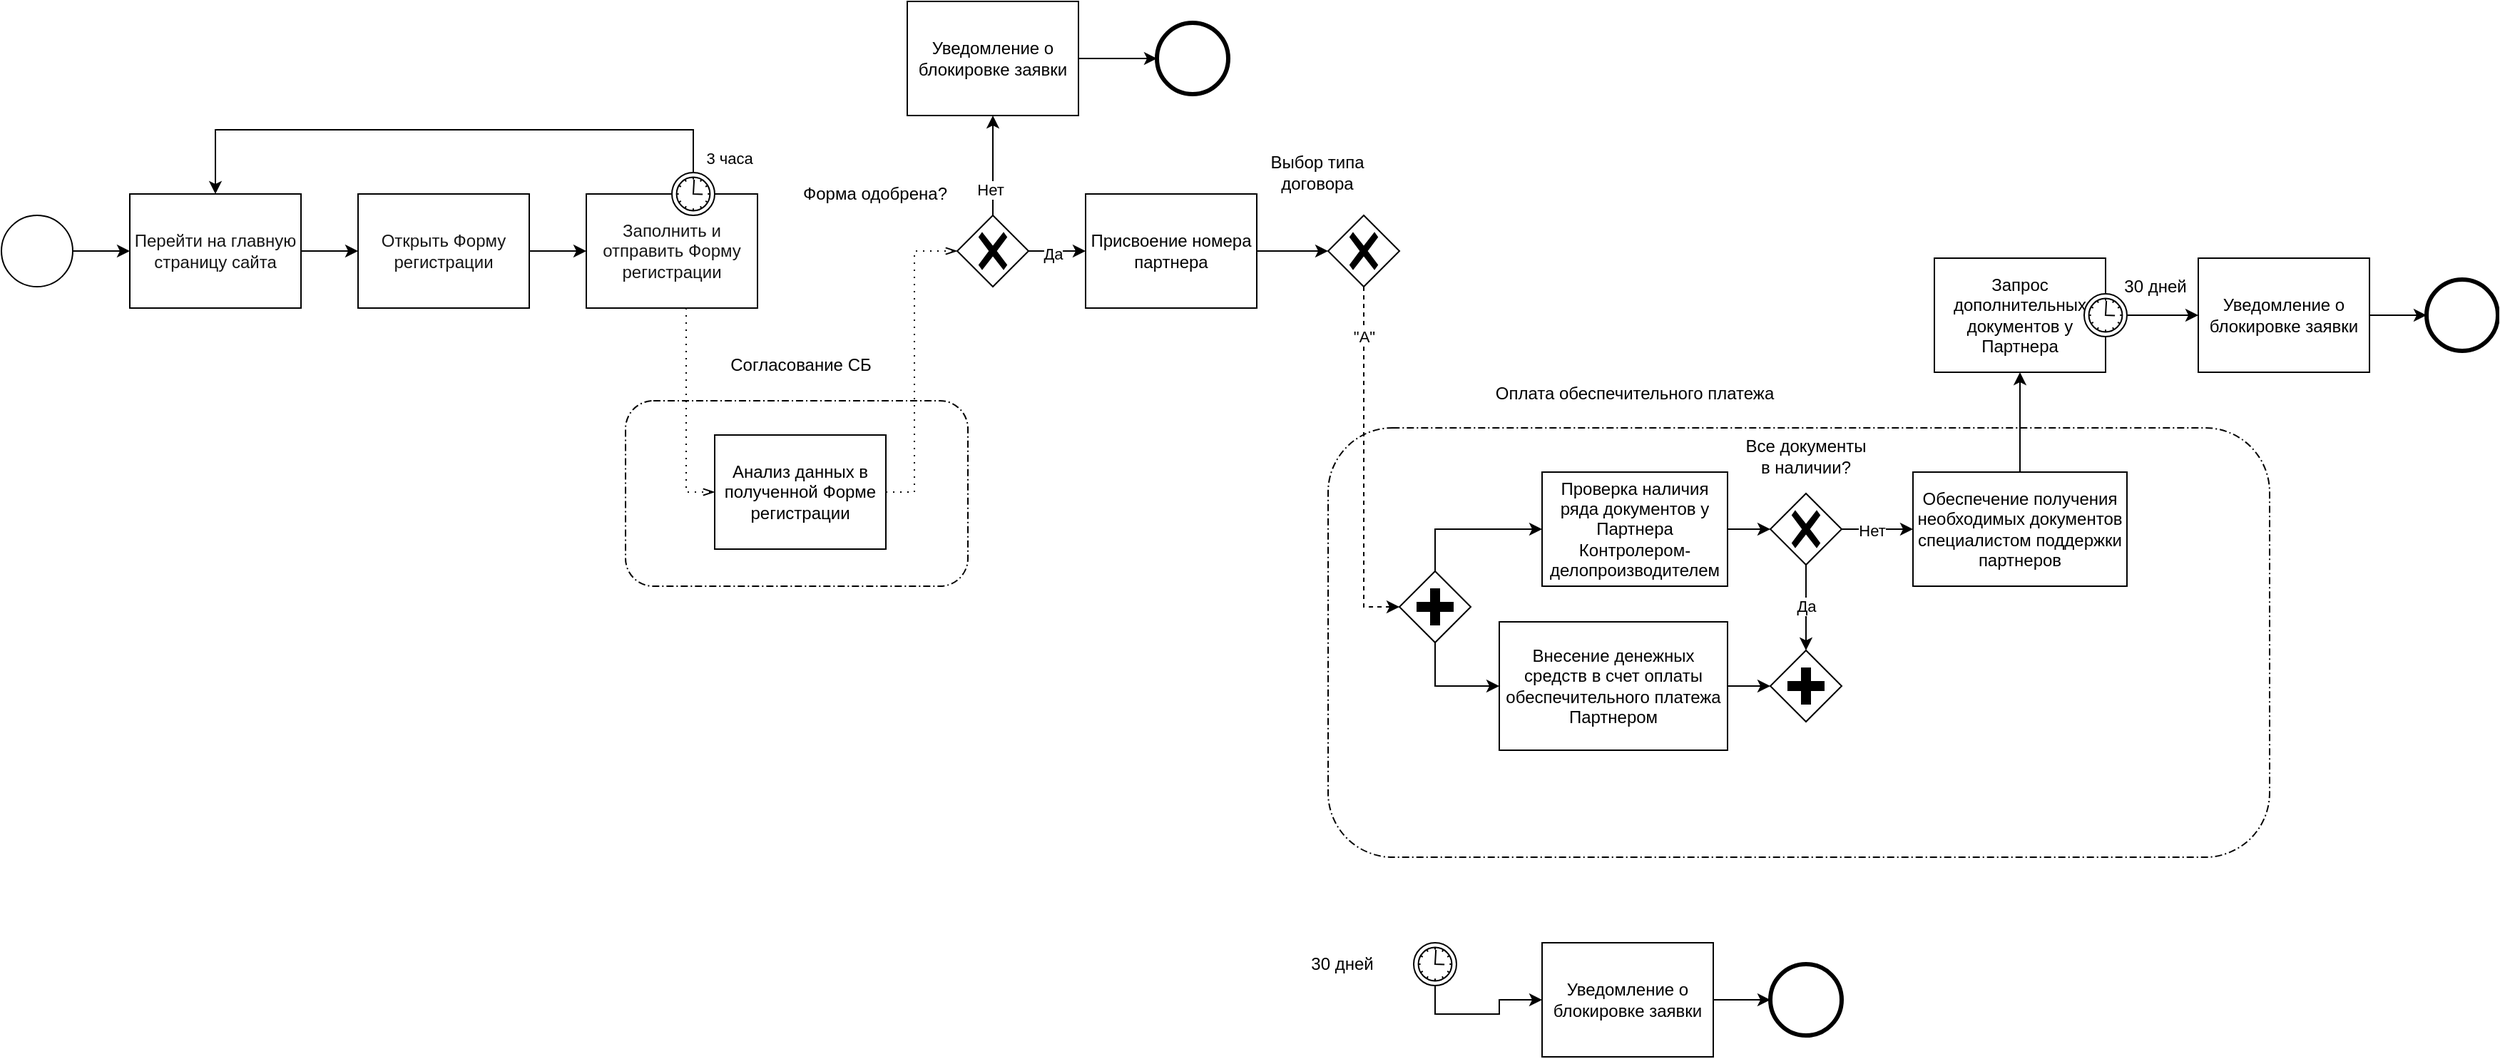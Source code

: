 <mxfile version="26.0.15">
  <diagram name="Страница — 1" id="Gn3U-QoOp7tTTw-YQVQX">
    <mxGraphModel dx="662" dy="601" grid="1" gridSize="10" guides="1" tooltips="1" connect="1" arrows="1" fold="1" page="1" pageScale="1" pageWidth="1169" pageHeight="827" math="0" shadow="0">
      <root>
        <mxCell id="0" />
        <mxCell id="1" parent="0" />
        <mxCell id="gkfEU69-krK6Z5Lcw23d-45" value="" style="points=[[0.25,0,0],[0.5,0,0],[0.75,0,0],[1,0.25,0],[1,0.5,0],[1,0.75,0],[0.75,1,0],[0.5,1,0],[0.25,1,0],[0,0.75,0],[0,0.5,0],[0,0.25,0]];rounded=1;dashed=1;dashPattern=5 2 1 2;labelPosition=center;verticalLabelPosition=middle;align=center;verticalAlign=middle;fontSize=8;html=1;whiteSpace=wrap;" vertex="1" parent="1">
          <mxGeometry x="1000" y="329" width="660" height="301" as="geometry" />
        </mxCell>
        <mxCell id="gkfEU69-krK6Z5Lcw23d-4" style="edgeStyle=orthogonalEdgeStyle;rounded=0;orthogonalLoop=1;jettySize=auto;html=1;entryX=0;entryY=0.5;entryDx=0;entryDy=0;entryPerimeter=0;" edge="1" parent="1" source="gkfEU69-krK6Z5Lcw23d-3" target="gkfEU69-krK6Z5Lcw23d-5">
          <mxGeometry relative="1" as="geometry">
            <mxPoint x="160" y="205" as="targetPoint" />
          </mxGeometry>
        </mxCell>
        <mxCell id="gkfEU69-krK6Z5Lcw23d-3" value="" style="points=[[0.145,0.145,0],[0.5,0,0],[0.855,0.145,0],[1,0.5,0],[0.855,0.855,0],[0.5,1,0],[0.145,0.855,0],[0,0.5,0]];shape=mxgraph.bpmn.event;html=1;verticalLabelPosition=bottom;labelBackgroundColor=#ffffff;verticalAlign=top;align=center;perimeter=ellipsePerimeter;outlineConnect=0;aspect=fixed;outline=standard;symbol=general;" vertex="1" parent="1">
          <mxGeometry x="70" y="180" width="50" height="50" as="geometry" />
        </mxCell>
        <mxCell id="gkfEU69-krK6Z5Lcw23d-5" value="&lt;span style=&quot;color: rgb(22, 22, 22); font-family: Arial, sans-serif; background-color: rgb(255, 255, 255);&quot;&gt;Перейти на главную страницу сайта&lt;/span&gt;" style="points=[[0.25,0,0],[0.5,0,0],[0.75,0,0],[1,0.25,0],[1,0.5,0],[1,0.75,0],[0.75,1,0],[0.5,1,0],[0.25,1,0],[0,0.75,0],[0,0.5,0],[0,0.25,0]];shape=mxgraph.bpmn.task2;whiteSpace=wrap;rectStyle=rounded;size=10;html=1;container=1;expand=0;collapsible=0;taskMarker=user;" vertex="1" parent="1">
          <mxGeometry x="160" y="165" width="120" height="80" as="geometry" />
        </mxCell>
        <mxCell id="gkfEU69-krK6Z5Lcw23d-6" value="&lt;span style=&quot;color: rgb(22, 22, 22); font-family: Arial, sans-serif; background-color: rgb(255, 255, 255);&quot;&gt;Открыть Форму регистрации&lt;/span&gt;" style="points=[[0.25,0,0],[0.5,0,0],[0.75,0,0],[1,0.25,0],[1,0.5,0],[1,0.75,0],[0.75,1,0],[0.5,1,0],[0.25,1,0],[0,0.75,0],[0,0.5,0],[0,0.25,0]];shape=mxgraph.bpmn.task2;whiteSpace=wrap;rectStyle=rounded;size=10;html=1;container=1;expand=0;collapsible=0;taskMarker=user;" vertex="1" parent="1">
          <mxGeometry x="320" y="165" width="120" height="80" as="geometry" />
        </mxCell>
        <mxCell id="gkfEU69-krK6Z5Lcw23d-7" style="edgeStyle=orthogonalEdgeStyle;rounded=0;orthogonalLoop=1;jettySize=auto;html=1;entryX=0;entryY=0.5;entryDx=0;entryDy=0;entryPerimeter=0;" edge="1" parent="1" source="gkfEU69-krK6Z5Lcw23d-5" target="gkfEU69-krK6Z5Lcw23d-6">
          <mxGeometry relative="1" as="geometry" />
        </mxCell>
        <mxCell id="gkfEU69-krK6Z5Lcw23d-8" value="&lt;span style=&quot;color: rgb(22, 22, 22); font-family: Arial, sans-serif; background-color: rgb(255, 255, 255);&quot;&gt;Заполнить и отправить Форму регистрации&lt;/span&gt;" style="points=[[0.25,0,0],[0.5,0,0],[0.75,0,0],[1,0.25,0],[1,0.5,0],[1,0.75,0],[0.75,1,0],[0.5,1,0],[0.25,1,0],[0,0.75,0],[0,0.5,0],[0,0.25,0]];shape=mxgraph.bpmn.task2;whiteSpace=wrap;rectStyle=rounded;size=10;html=1;container=1;expand=0;collapsible=0;taskMarker=user;" vertex="1" parent="1">
          <mxGeometry x="480" y="165" width="120" height="80" as="geometry" />
        </mxCell>
        <mxCell id="gkfEU69-krK6Z5Lcw23d-11" value="" style="points=[[0.145,0.145,0],[0.5,0,0],[0.855,0.145,0],[1,0.5,0],[0.855,0.855,0],[0.5,1,0],[0.145,0.855,0],[0,0.5,0]];shape=mxgraph.bpmn.event;html=1;verticalLabelPosition=bottom;labelBackgroundColor=#ffffff;verticalAlign=top;align=center;perimeter=ellipsePerimeter;outlineConnect=0;aspect=fixed;outline=standard;symbol=timer;" vertex="1" parent="gkfEU69-krK6Z5Lcw23d-8">
          <mxGeometry x="60" y="-15" width="30" height="30" as="geometry" />
        </mxCell>
        <mxCell id="gkfEU69-krK6Z5Lcw23d-9" style="edgeStyle=orthogonalEdgeStyle;rounded=0;orthogonalLoop=1;jettySize=auto;html=1;entryX=0;entryY=0.5;entryDx=0;entryDy=0;entryPerimeter=0;" edge="1" parent="1" source="gkfEU69-krK6Z5Lcw23d-6" target="gkfEU69-krK6Z5Lcw23d-8">
          <mxGeometry relative="1" as="geometry" />
        </mxCell>
        <mxCell id="gkfEU69-krK6Z5Lcw23d-12" style="edgeStyle=orthogonalEdgeStyle;rounded=0;orthogonalLoop=1;jettySize=auto;html=1;entryX=0.5;entryY=0;entryDx=0;entryDy=0;entryPerimeter=0;" edge="1" parent="1" source="gkfEU69-krK6Z5Lcw23d-11" target="gkfEU69-krK6Z5Lcw23d-5">
          <mxGeometry relative="1" as="geometry">
            <Array as="points">
              <mxPoint x="555" y="120" />
              <mxPoint x="220" y="120" />
            </Array>
          </mxGeometry>
        </mxCell>
        <mxCell id="gkfEU69-krK6Z5Lcw23d-13" value="3 часа" style="edgeLabel;html=1;align=center;verticalAlign=middle;resizable=0;points=[];" vertex="1" connectable="0" parent="gkfEU69-krK6Z5Lcw23d-12">
          <mxGeometry x="-0.498" y="2" relative="1" as="geometry">
            <mxPoint x="98" y="18" as="offset" />
          </mxGeometry>
        </mxCell>
        <mxCell id="gkfEU69-krK6Z5Lcw23d-14" value="" style="points=[[0.25,0,0],[0.5,0,0],[0.75,0,0],[1,0.25,0],[1,0.5,0],[1,0.75,0],[0.75,1,0],[0.5,1,0],[0.25,1,0],[0,0.75,0],[0,0.5,0],[0,0.25,0]];rounded=1;dashed=1;dashPattern=5 2 1 2;labelPosition=center;verticalLabelPosition=middle;align=center;verticalAlign=middle;fontSize=8;html=1;whiteSpace=wrap;" vertex="1" parent="1">
          <mxGeometry x="507.5" y="310" width="240" height="130" as="geometry" />
        </mxCell>
        <mxCell id="gkfEU69-krK6Z5Lcw23d-15" value="Анализ данных в полученной Форме регистрации" style="points=[[0.25,0,0],[0.5,0,0],[0.75,0,0],[1,0.25,0],[1,0.5,0],[1,0.75,0],[0.75,1,0],[0.5,1,0],[0.25,1,0],[0,0.75,0],[0,0.5,0],[0,0.25,0]];shape=mxgraph.bpmn.task2;whiteSpace=wrap;rectStyle=rounded;size=10;html=1;container=1;expand=0;collapsible=0;taskMarker=abstract;" vertex="1" parent="1">
          <mxGeometry x="570" y="334" width="120" height="80" as="geometry" />
        </mxCell>
        <mxCell id="gkfEU69-krK6Z5Lcw23d-16" value="" style="edgeStyle=elbowEdgeStyle;fontSize=12;html=1;endFill=0;startFill=0;endSize=6;startSize=6;dashed=1;dashPattern=1 4;endArrow=openThin;startArrow=none;rounded=0;exitX=0.5;exitY=1;exitDx=0;exitDy=0;exitPerimeter=0;entryX=0;entryY=0.5;entryDx=0;entryDy=0;entryPerimeter=0;" edge="1" parent="1" source="gkfEU69-krK6Z5Lcw23d-8" target="gkfEU69-krK6Z5Lcw23d-15">
          <mxGeometry width="160" relative="1" as="geometry">
            <mxPoint x="590" y="370" as="sourcePoint" />
            <mxPoint x="750" y="370" as="targetPoint" />
            <Array as="points">
              <mxPoint x="550" y="410" />
            </Array>
          </mxGeometry>
        </mxCell>
        <mxCell id="gkfEU69-krK6Z5Lcw23d-17" value="Согласование СБ" style="text;html=1;strokeColor=none;fillColor=none;align=center;verticalAlign=middle;whiteSpace=wrap;rounded=0;" vertex="1" parent="1">
          <mxGeometry x="572.5" y="270" width="115" height="30" as="geometry" />
        </mxCell>
        <mxCell id="gkfEU69-krK6Z5Lcw23d-18" value="Присвоение номера партнера" style="points=[[0.25,0,0],[0.5,0,0],[0.75,0,0],[1,0.25,0],[1,0.5,0],[1,0.75,0],[0.75,1,0],[0.5,1,0],[0.25,1,0],[0,0.75,0],[0,0.5,0],[0,0.25,0]];shape=mxgraph.bpmn.task2;whiteSpace=wrap;rectStyle=rounded;size=10;html=1;container=1;expand=0;collapsible=0;taskMarker=abstract;" vertex="1" parent="1">
          <mxGeometry x="830" y="165" width="120" height="80" as="geometry" />
        </mxCell>
        <mxCell id="gkfEU69-krK6Z5Lcw23d-19" value="" style="points=[[0.25,0.25,0],[0.5,0,0],[0.75,0.25,0],[1,0.5,0],[0.75,0.75,0],[0.5,1,0],[0.25,0.75,0],[0,0.5,0]];shape=mxgraph.bpmn.gateway2;html=1;verticalLabelPosition=bottom;labelBackgroundColor=#ffffff;verticalAlign=top;align=center;perimeter=rhombusPerimeter;outlineConnect=0;outline=none;symbol=none;gwType=exclusive;" vertex="1" parent="1">
          <mxGeometry x="740" y="180" width="50" height="50" as="geometry" />
        </mxCell>
        <mxCell id="gkfEU69-krK6Z5Lcw23d-22" value="" style="edgeStyle=elbowEdgeStyle;fontSize=12;html=1;endFill=0;startFill=0;endSize=6;startSize=6;dashed=1;dashPattern=1 4;endArrow=openThin;startArrow=none;rounded=0;exitX=1;exitY=0.5;exitDx=0;exitDy=0;exitPerimeter=0;" edge="1" parent="1" source="gkfEU69-krK6Z5Lcw23d-15" target="gkfEU69-krK6Z5Lcw23d-19">
          <mxGeometry width="160" relative="1" as="geometry">
            <mxPoint x="490" y="370" as="sourcePoint" />
            <mxPoint x="650" y="370" as="targetPoint" />
            <Array as="points">
              <mxPoint x="710" y="320" />
            </Array>
          </mxGeometry>
        </mxCell>
        <mxCell id="gkfEU69-krK6Z5Lcw23d-23" style="edgeStyle=orthogonalEdgeStyle;rounded=0;orthogonalLoop=1;jettySize=auto;html=1;entryX=0;entryY=0.5;entryDx=0;entryDy=0;entryPerimeter=0;" edge="1" parent="1" source="gkfEU69-krK6Z5Lcw23d-19" target="gkfEU69-krK6Z5Lcw23d-18">
          <mxGeometry relative="1" as="geometry" />
        </mxCell>
        <mxCell id="gkfEU69-krK6Z5Lcw23d-30" value="Да" style="edgeLabel;html=1;align=center;verticalAlign=middle;resizable=0;points=[];" vertex="1" connectable="0" parent="gkfEU69-krK6Z5Lcw23d-23">
          <mxGeometry x="-0.15" y="-2" relative="1" as="geometry">
            <mxPoint as="offset" />
          </mxGeometry>
        </mxCell>
        <mxCell id="gkfEU69-krK6Z5Lcw23d-24" value="Уведомление о блокировке заявки" style="points=[[0.25,0,0],[0.5,0,0],[0.75,0,0],[1,0.25,0],[1,0.5,0],[1,0.75,0],[0.75,1,0],[0.5,1,0],[0.25,1,0],[0,0.75,0],[0,0.5,0],[0,0.25,0]];shape=mxgraph.bpmn.task2;whiteSpace=wrap;rectStyle=rounded;size=10;html=1;container=1;expand=0;collapsible=0;taskMarker=abstract;" vertex="1" parent="1">
          <mxGeometry x="705" y="30" width="120" height="80" as="geometry" />
        </mxCell>
        <mxCell id="gkfEU69-krK6Z5Lcw23d-25" style="edgeStyle=orthogonalEdgeStyle;rounded=0;orthogonalLoop=1;jettySize=auto;html=1;entryX=0.5;entryY=1;entryDx=0;entryDy=0;entryPerimeter=0;" edge="1" parent="1" source="gkfEU69-krK6Z5Lcw23d-19" target="gkfEU69-krK6Z5Lcw23d-24">
          <mxGeometry relative="1" as="geometry" />
        </mxCell>
        <mxCell id="gkfEU69-krK6Z5Lcw23d-29" value="Нет" style="edgeLabel;html=1;align=center;verticalAlign=middle;resizable=0;points=[];" vertex="1" connectable="0" parent="gkfEU69-krK6Z5Lcw23d-25">
          <mxGeometry x="-0.48" y="2" relative="1" as="geometry">
            <mxPoint as="offset" />
          </mxGeometry>
        </mxCell>
        <mxCell id="gkfEU69-krK6Z5Lcw23d-28" value="Форма одобрена?" style="text;html=1;strokeColor=none;fillColor=none;align=center;verticalAlign=middle;whiteSpace=wrap;rounded=0;" vertex="1" parent="1">
          <mxGeometry x="625" y="150" width="115" height="30" as="geometry" />
        </mxCell>
        <mxCell id="gkfEU69-krK6Z5Lcw23d-31" value="" style="points=[[0.145,0.145,0],[0.5,0,0],[0.855,0.145,0],[1,0.5,0],[0.855,0.855,0],[0.5,1,0],[0.145,0.855,0],[0,0.5,0]];shape=mxgraph.bpmn.event;html=1;verticalLabelPosition=bottom;labelBackgroundColor=#ffffff;verticalAlign=top;align=center;perimeter=ellipsePerimeter;outlineConnect=0;aspect=fixed;outline=end;symbol=terminate2;" vertex="1" parent="1">
          <mxGeometry x="880" y="45" width="50" height="50" as="geometry" />
        </mxCell>
        <mxCell id="gkfEU69-krK6Z5Lcw23d-32" style="edgeStyle=orthogonalEdgeStyle;rounded=0;orthogonalLoop=1;jettySize=auto;html=1;entryX=0;entryY=0.5;entryDx=0;entryDy=0;entryPerimeter=0;" edge="1" parent="1" source="gkfEU69-krK6Z5Lcw23d-24" target="gkfEU69-krK6Z5Lcw23d-31">
          <mxGeometry relative="1" as="geometry" />
        </mxCell>
        <mxCell id="gkfEU69-krK6Z5Lcw23d-33" value="Проверка наличия ряда документов у Партнера Контролером-делопроизводителем" style="points=[[0.25,0,0],[0.5,0,0],[0.75,0,0],[1,0.25,0],[1,0.5,0],[1,0.75,0],[0.75,1,0],[0.5,1,0],[0.25,1,0],[0,0.75,0],[0,0.5,0],[0,0.25,0]];shape=mxgraph.bpmn.task2;whiteSpace=wrap;rectStyle=rounded;size=10;html=1;container=1;expand=0;collapsible=0;taskMarker=abstract;" vertex="1" parent="1">
          <mxGeometry x="1150" y="360" width="130" height="80" as="geometry" />
        </mxCell>
        <mxCell id="gkfEU69-krK6Z5Lcw23d-34" value="" style="points=[[0.25,0.25,0],[0.5,0,0],[0.75,0.25,0],[1,0.5,0],[0.75,0.75,0],[0.5,1,0],[0.25,0.75,0],[0,0.5,0]];shape=mxgraph.bpmn.gateway2;html=1;verticalLabelPosition=bottom;labelBackgroundColor=#ffffff;verticalAlign=top;align=center;perimeter=rhombusPerimeter;outlineConnect=0;outline=none;symbol=none;gwType=exclusive;" vertex="1" parent="1">
          <mxGeometry x="1000" y="180" width="50" height="50" as="geometry" />
        </mxCell>
        <mxCell id="gkfEU69-krK6Z5Lcw23d-35" style="edgeStyle=orthogonalEdgeStyle;rounded=0;orthogonalLoop=1;jettySize=auto;html=1;entryX=0;entryY=0.5;entryDx=0;entryDy=0;entryPerimeter=0;" edge="1" parent="1" source="gkfEU69-krK6Z5Lcw23d-18" target="gkfEU69-krK6Z5Lcw23d-34">
          <mxGeometry relative="1" as="geometry" />
        </mxCell>
        <mxCell id="gkfEU69-krK6Z5Lcw23d-36" value="Выбор типа договора" style="text;html=1;strokeColor=none;fillColor=none;align=center;verticalAlign=middle;whiteSpace=wrap;rounded=0;" vertex="1" parent="1">
          <mxGeometry x="935" y="135" width="115" height="30" as="geometry" />
        </mxCell>
        <mxCell id="gkfEU69-krK6Z5Lcw23d-37" style="edgeStyle=orthogonalEdgeStyle;rounded=0;orthogonalLoop=1;jettySize=auto;html=1;entryX=0;entryY=0.5;entryDx=0;entryDy=0;entryPerimeter=0;exitX=0.5;exitY=1;exitDx=0;exitDy=0;exitPerimeter=0;dashed=1;" edge="1" parent="1" source="gkfEU69-krK6Z5Lcw23d-34" target="gkfEU69-krK6Z5Lcw23d-48">
          <mxGeometry relative="1" as="geometry" />
        </mxCell>
        <mxCell id="gkfEU69-krK6Z5Lcw23d-38" value="&quot;А&quot;" style="edgeLabel;html=1;align=center;verticalAlign=middle;resizable=0;points=[];" vertex="1" connectable="0" parent="gkfEU69-krK6Z5Lcw23d-37">
          <mxGeometry x="-0.15" y="1" relative="1" as="geometry">
            <mxPoint x="-1" y="-71" as="offset" />
          </mxGeometry>
        </mxCell>
        <mxCell id="gkfEU69-krK6Z5Lcw23d-39" value="" style="points=[[0.145,0.145,0],[0.5,0,0],[0.855,0.145,0],[1,0.5,0],[0.855,0.855,0],[0.5,1,0],[0.145,0.855,0],[0,0.5,0]];shape=mxgraph.bpmn.event;html=1;verticalLabelPosition=bottom;labelBackgroundColor=#ffffff;verticalAlign=top;align=center;perimeter=ellipsePerimeter;outlineConnect=0;aspect=fixed;outline=standard;symbol=timer;" vertex="1" parent="1">
          <mxGeometry x="1060" y="690" width="30" height="30" as="geometry" />
        </mxCell>
        <mxCell id="gkfEU69-krK6Z5Lcw23d-40" value="Уведомление о блокировке заявки" style="points=[[0.25,0,0],[0.5,0,0],[0.75,0,0],[1,0.25,0],[1,0.5,0],[1,0.75,0],[0.75,1,0],[0.5,1,0],[0.25,1,0],[0,0.75,0],[0,0.5,0],[0,0.25,0]];shape=mxgraph.bpmn.task2;whiteSpace=wrap;rectStyle=rounded;size=10;html=1;container=1;expand=0;collapsible=0;taskMarker=abstract;" vertex="1" parent="1">
          <mxGeometry x="1150" y="690" width="120" height="80" as="geometry" />
        </mxCell>
        <mxCell id="gkfEU69-krK6Z5Lcw23d-41" style="edgeStyle=orthogonalEdgeStyle;rounded=0;orthogonalLoop=1;jettySize=auto;html=1;entryX=0;entryY=0.5;entryDx=0;entryDy=0;entryPerimeter=0;exitX=0.5;exitY=1;exitDx=0;exitDy=0;exitPerimeter=0;" edge="1" parent="1" source="gkfEU69-krK6Z5Lcw23d-39" target="gkfEU69-krK6Z5Lcw23d-40">
          <mxGeometry relative="1" as="geometry" />
        </mxCell>
        <mxCell id="gkfEU69-krK6Z5Lcw23d-42" value="30 дней" style="text;html=1;strokeColor=none;fillColor=none;align=center;verticalAlign=middle;whiteSpace=wrap;rounded=0;" vertex="1" parent="1">
          <mxGeometry x="980" y="690" width="60" height="30" as="geometry" />
        </mxCell>
        <mxCell id="gkfEU69-krK6Z5Lcw23d-43" value="" style="points=[[0.145,0.145,0],[0.5,0,0],[0.855,0.145,0],[1,0.5,0],[0.855,0.855,0],[0.5,1,0],[0.145,0.855,0],[0,0.5,0]];shape=mxgraph.bpmn.event;html=1;verticalLabelPosition=bottom;labelBackgroundColor=#ffffff;verticalAlign=top;align=center;perimeter=ellipsePerimeter;outlineConnect=0;aspect=fixed;outline=end;symbol=terminate2;" vertex="1" parent="1">
          <mxGeometry x="1310" y="705" width="50" height="50" as="geometry" />
        </mxCell>
        <mxCell id="gkfEU69-krK6Z5Lcw23d-44" style="edgeStyle=orthogonalEdgeStyle;rounded=0;orthogonalLoop=1;jettySize=auto;html=1;entryX=0;entryY=0.5;entryDx=0;entryDy=0;entryPerimeter=0;exitX=1;exitY=0.5;exitDx=0;exitDy=0;exitPerimeter=0;" edge="1" parent="1" source="gkfEU69-krK6Z5Lcw23d-40" target="gkfEU69-krK6Z5Lcw23d-43">
          <mxGeometry relative="1" as="geometry" />
        </mxCell>
        <mxCell id="gkfEU69-krK6Z5Lcw23d-46" value="Оплата обеспечительного платежа" style="text;html=1;strokeColor=none;fillColor=none;align=center;verticalAlign=middle;whiteSpace=wrap;rounded=0;" vertex="1" parent="1">
          <mxGeometry x="1100" y="290" width="230" height="30" as="geometry" />
        </mxCell>
        <mxCell id="gkfEU69-krK6Z5Lcw23d-48" value="" style="points=[[0.25,0.25,0],[0.5,0,0],[0.75,0.25,0],[1,0.5,0],[0.75,0.75,0],[0.5,1,0],[0.25,0.75,0],[0,0.5,0]];shape=mxgraph.bpmn.gateway2;html=1;verticalLabelPosition=bottom;labelBackgroundColor=#ffffff;verticalAlign=top;align=center;perimeter=rhombusPerimeter;outlineConnect=0;outline=none;symbol=none;gwType=parallel;" vertex="1" parent="1">
          <mxGeometry x="1050" y="429.5" width="50" height="50" as="geometry" />
        </mxCell>
        <mxCell id="gkfEU69-krK6Z5Lcw23d-49" style="edgeStyle=orthogonalEdgeStyle;rounded=0;orthogonalLoop=1;jettySize=auto;html=1;entryX=0;entryY=0.5;entryDx=0;entryDy=0;entryPerimeter=0;exitX=0.5;exitY=0;exitDx=0;exitDy=0;exitPerimeter=0;" edge="1" parent="1" source="gkfEU69-krK6Z5Lcw23d-48" target="gkfEU69-krK6Z5Lcw23d-33">
          <mxGeometry relative="1" as="geometry" />
        </mxCell>
        <mxCell id="gkfEU69-krK6Z5Lcw23d-51" value="" style="points=[[0.25,0.25,0],[0.5,0,0],[0.75,0.25,0],[1,0.5,0],[0.75,0.75,0],[0.5,1,0],[0.25,0.75,0],[0,0.5,0]];shape=mxgraph.bpmn.gateway2;html=1;verticalLabelPosition=bottom;labelBackgroundColor=#ffffff;verticalAlign=top;align=center;perimeter=rhombusPerimeter;outlineConnect=0;outline=none;symbol=none;gwType=parallel;" vertex="1" parent="1">
          <mxGeometry x="1310" y="485" width="50" height="50" as="geometry" />
        </mxCell>
        <mxCell id="gkfEU69-krK6Z5Lcw23d-52" value="" style="points=[[0.25,0.25,0],[0.5,0,0],[0.75,0.25,0],[1,0.5,0],[0.75,0.75,0],[0.5,1,0],[0.25,0.75,0],[0,0.5,0]];shape=mxgraph.bpmn.gateway2;html=1;verticalLabelPosition=bottom;labelBackgroundColor=#ffffff;verticalAlign=top;align=center;perimeter=rhombusPerimeter;outlineConnect=0;outline=none;symbol=none;gwType=exclusive;" vertex="1" parent="1">
          <mxGeometry x="1310" y="375" width="50" height="50" as="geometry" />
        </mxCell>
        <mxCell id="gkfEU69-krK6Z5Lcw23d-54" value="Все документы в наличии?" style="text;html=1;strokeColor=none;fillColor=none;align=center;verticalAlign=middle;whiteSpace=wrap;rounded=0;" vertex="1" parent="1">
          <mxGeometry x="1290" y="334" width="90" height="30" as="geometry" />
        </mxCell>
        <mxCell id="gkfEU69-krK6Z5Lcw23d-55" value="Обеспечение получения необходимых документов специалистом поддержки партнеров" style="points=[[0.25,0,0],[0.5,0,0],[0.75,0,0],[1,0.25,0],[1,0.5,0],[1,0.75,0],[0.75,1,0],[0.5,1,0],[0.25,1,0],[0,0.75,0],[0,0.5,0],[0,0.25,0]];shape=mxgraph.bpmn.task2;whiteSpace=wrap;rectStyle=rounded;size=10;html=1;container=1;expand=0;collapsible=0;taskMarker=abstract;" vertex="1" parent="1">
          <mxGeometry x="1410" y="360" width="150" height="80" as="geometry" />
        </mxCell>
        <mxCell id="gkfEU69-krK6Z5Lcw23d-62" style="edgeStyle=orthogonalEdgeStyle;rounded=0;orthogonalLoop=1;jettySize=auto;html=1;entryX=0;entryY=0.5;entryDx=0;entryDy=0;entryPerimeter=0;" edge="1" parent="1" source="gkfEU69-krK6Z5Lcw23d-33" target="gkfEU69-krK6Z5Lcw23d-52">
          <mxGeometry relative="1" as="geometry" />
        </mxCell>
        <mxCell id="gkfEU69-krK6Z5Lcw23d-63" style="edgeStyle=orthogonalEdgeStyle;rounded=0;orthogonalLoop=1;jettySize=auto;html=1;entryX=0;entryY=0.5;entryDx=0;entryDy=0;entryPerimeter=0;" edge="1" parent="1" source="gkfEU69-krK6Z5Lcw23d-52" target="gkfEU69-krK6Z5Lcw23d-55">
          <mxGeometry relative="1" as="geometry" />
        </mxCell>
        <mxCell id="gkfEU69-krK6Z5Lcw23d-64" value="Нет" style="edgeLabel;html=1;align=center;verticalAlign=middle;resizable=0;points=[];" vertex="1" connectable="0" parent="gkfEU69-krK6Z5Lcw23d-63">
          <mxGeometry x="-0.154" y="-1" relative="1" as="geometry">
            <mxPoint as="offset" />
          </mxGeometry>
        </mxCell>
        <mxCell id="gkfEU69-krK6Z5Lcw23d-67" style="edgeStyle=orthogonalEdgeStyle;rounded=0;orthogonalLoop=1;jettySize=auto;html=1;entryX=0.5;entryY=0;entryDx=0;entryDy=0;entryPerimeter=0;" edge="1" parent="1" source="gkfEU69-krK6Z5Lcw23d-52" target="gkfEU69-krK6Z5Lcw23d-51">
          <mxGeometry relative="1" as="geometry" />
        </mxCell>
        <mxCell id="gkfEU69-krK6Z5Lcw23d-68" value="Да" style="edgeLabel;html=1;align=center;verticalAlign=middle;resizable=0;points=[];" vertex="1" connectable="0" parent="gkfEU69-krK6Z5Lcw23d-67">
          <mxGeometry x="-0.035" relative="1" as="geometry">
            <mxPoint as="offset" />
          </mxGeometry>
        </mxCell>
        <mxCell id="gkfEU69-krK6Z5Lcw23d-69" value="Запрос дополнительных документов у Партнера" style="points=[[0.25,0,0],[0.5,0,0],[0.75,0,0],[1,0.25,0],[1,0.5,0],[1,0.75,0],[0.75,1,0],[0.5,1,0],[0.25,1,0],[0,0.75,0],[0,0.5,0],[0,0.25,0]];shape=mxgraph.bpmn.task2;whiteSpace=wrap;rectStyle=rounded;size=10;html=1;container=1;expand=0;collapsible=0;taskMarker=abstract;" vertex="1" parent="1">
          <mxGeometry x="1425" y="210" width="120" height="80" as="geometry" />
        </mxCell>
        <mxCell id="gkfEU69-krK6Z5Lcw23d-71" value="" style="points=[[0.145,0.145,0],[0.5,0,0],[0.855,0.145,0],[1,0.5,0],[0.855,0.855,0],[0.5,1,0],[0.145,0.855,0],[0,0.5,0]];shape=mxgraph.bpmn.event;html=1;verticalLabelPosition=bottom;labelBackgroundColor=#ffffff;verticalAlign=top;align=center;perimeter=ellipsePerimeter;outlineConnect=0;aspect=fixed;outline=standard;symbol=timer;" vertex="1" parent="1">
          <mxGeometry x="1530" y="235" width="30" height="30" as="geometry" />
        </mxCell>
        <mxCell id="gkfEU69-krK6Z5Lcw23d-72" value="30 дней" style="text;html=1;strokeColor=none;fillColor=none;align=center;verticalAlign=middle;whiteSpace=wrap;rounded=0;" vertex="1" parent="1">
          <mxGeometry x="1550" y="215" width="60" height="30" as="geometry" />
        </mxCell>
        <mxCell id="gkfEU69-krK6Z5Lcw23d-73" value="Уведомление о блокировке заявки" style="points=[[0.25,0,0],[0.5,0,0],[0.75,0,0],[1,0.25,0],[1,0.5,0],[1,0.75,0],[0.75,1,0],[0.5,1,0],[0.25,1,0],[0,0.75,0],[0,0.5,0],[0,0.25,0]];shape=mxgraph.bpmn.task2;whiteSpace=wrap;rectStyle=rounded;size=10;html=1;container=1;expand=0;collapsible=0;taskMarker=abstract;" vertex="1" parent="1">
          <mxGeometry x="1610" y="210" width="120" height="80" as="geometry" />
        </mxCell>
        <mxCell id="gkfEU69-krK6Z5Lcw23d-74" style="edgeStyle=orthogonalEdgeStyle;rounded=0;orthogonalLoop=1;jettySize=auto;html=1;entryX=0;entryY=0.5;entryDx=0;entryDy=0;entryPerimeter=0;" edge="1" parent="1" source="gkfEU69-krK6Z5Lcw23d-71" target="gkfEU69-krK6Z5Lcw23d-73">
          <mxGeometry relative="1" as="geometry" />
        </mxCell>
        <mxCell id="gkfEU69-krK6Z5Lcw23d-75" value="" style="points=[[0.145,0.145,0],[0.5,0,0],[0.855,0.145,0],[1,0.5,0],[0.855,0.855,0],[0.5,1,0],[0.145,0.855,0],[0,0.5,0]];shape=mxgraph.bpmn.event;html=1;verticalLabelPosition=bottom;labelBackgroundColor=#ffffff;verticalAlign=top;align=center;perimeter=ellipsePerimeter;outlineConnect=0;aspect=fixed;outline=end;symbol=terminate2;" vertex="1" parent="1">
          <mxGeometry x="1770" y="225" width="50" height="50" as="geometry" />
        </mxCell>
        <mxCell id="gkfEU69-krK6Z5Lcw23d-76" style="edgeStyle=orthogonalEdgeStyle;rounded=0;orthogonalLoop=1;jettySize=auto;html=1;entryX=0;entryY=0.5;entryDx=0;entryDy=0;entryPerimeter=0;" edge="1" parent="1" source="gkfEU69-krK6Z5Lcw23d-73" target="gkfEU69-krK6Z5Lcw23d-75">
          <mxGeometry relative="1" as="geometry" />
        </mxCell>
        <mxCell id="gkfEU69-krK6Z5Lcw23d-78" style="edgeStyle=orthogonalEdgeStyle;rounded=0;orthogonalLoop=1;jettySize=auto;html=1;entryX=0.5;entryY=1;entryDx=0;entryDy=0;entryPerimeter=0;exitX=0.5;exitY=0;exitDx=0;exitDy=0;exitPerimeter=0;" edge="1" parent="1" source="gkfEU69-krK6Z5Lcw23d-55" target="gkfEU69-krK6Z5Lcw23d-69">
          <mxGeometry relative="1" as="geometry">
            <mxPoint x="1470" y="345.0" as="sourcePoint" />
          </mxGeometry>
        </mxCell>
        <mxCell id="gkfEU69-krK6Z5Lcw23d-79" value="Внесение денежных средств в счет оплаты обеспечительного платежа Партнером" style="points=[[0.25,0,0],[0.5,0,0],[0.75,0,0],[1,0.25,0],[1,0.5,0],[1,0.75,0],[0.75,1,0],[0.5,1,0],[0.25,1,0],[0,0.75,0],[0,0.5,0],[0,0.25,0]];shape=mxgraph.bpmn.task2;whiteSpace=wrap;rectStyle=rounded;size=10;html=1;container=1;expand=0;collapsible=0;taskMarker=user;" vertex="1" parent="1">
          <mxGeometry x="1120" y="465" width="160" height="90" as="geometry" />
        </mxCell>
        <mxCell id="gkfEU69-krK6Z5Lcw23d-80" style="edgeStyle=orthogonalEdgeStyle;rounded=0;orthogonalLoop=1;jettySize=auto;html=1;entryX=0;entryY=0.5;entryDx=0;entryDy=0;entryPerimeter=0;exitX=0.5;exitY=1;exitDx=0;exitDy=0;exitPerimeter=0;" edge="1" parent="1" source="gkfEU69-krK6Z5Lcw23d-48" target="gkfEU69-krK6Z5Lcw23d-79">
          <mxGeometry relative="1" as="geometry" />
        </mxCell>
        <mxCell id="gkfEU69-krK6Z5Lcw23d-81" style="edgeStyle=orthogonalEdgeStyle;rounded=0;orthogonalLoop=1;jettySize=auto;html=1;entryX=0;entryY=0.5;entryDx=0;entryDy=0;entryPerimeter=0;" edge="1" parent="1" source="gkfEU69-krK6Z5Lcw23d-79" target="gkfEU69-krK6Z5Lcw23d-51">
          <mxGeometry relative="1" as="geometry" />
        </mxCell>
      </root>
    </mxGraphModel>
  </diagram>
</mxfile>
